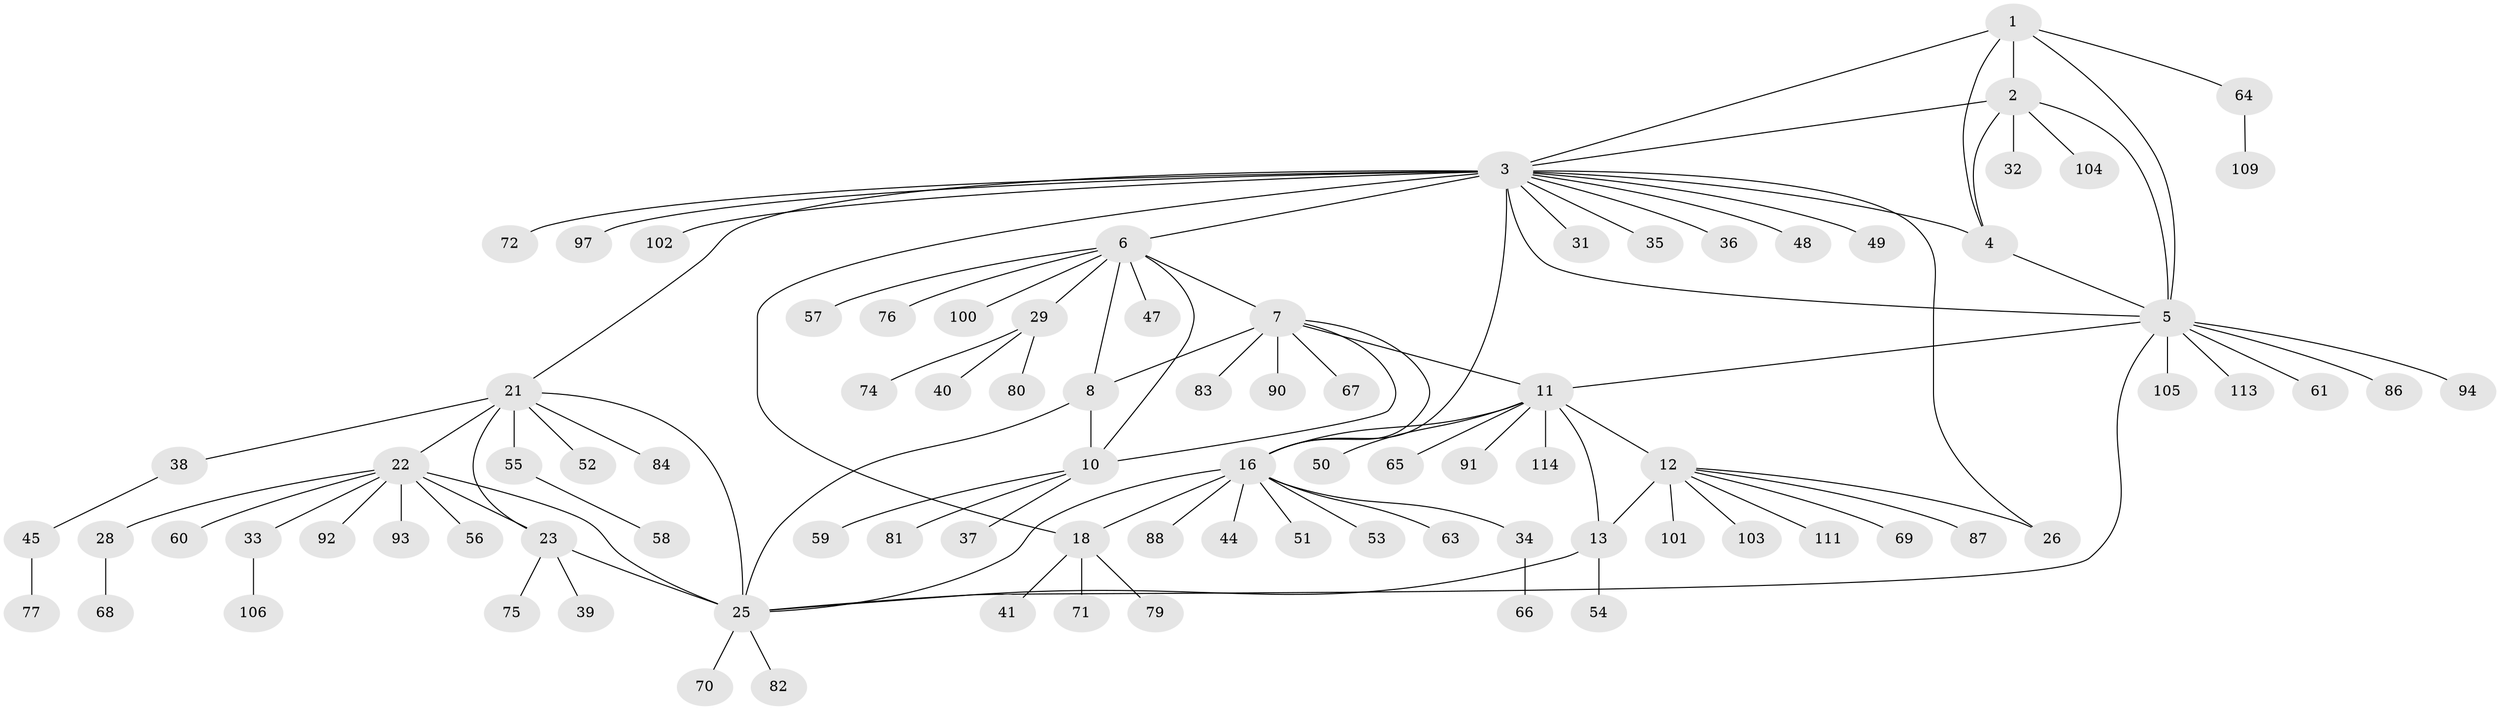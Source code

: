 // Generated by graph-tools (version 1.1) at 2025/24/03/03/25 07:24:16]
// undirected, 89 vertices, 110 edges
graph export_dot {
graph [start="1"]
  node [color=gray90,style=filled];
  1 [super="+30"];
  2 [super="+43"];
  3 [super="+19"];
  4 [super="+62"];
  5 [super="+110"];
  6 [super="+9"];
  7 [super="+108"];
  8;
  10 [super="+27"];
  11 [super="+98"];
  12 [super="+14"];
  13 [super="+15"];
  16 [super="+17"];
  18 [super="+20"];
  21 [super="+42"];
  22 [super="+24"];
  23;
  25 [super="+46"];
  26 [super="+89"];
  28 [super="+73"];
  29 [super="+85"];
  31;
  32;
  33;
  34;
  35;
  36;
  37;
  38;
  39 [super="+95"];
  40;
  41;
  44;
  45 [super="+99"];
  47;
  48;
  49;
  50;
  51;
  52;
  53;
  54;
  55;
  56;
  57;
  58 [super="+96"];
  59;
  60;
  61;
  63;
  64 [super="+78"];
  65;
  66;
  67;
  68;
  69;
  70;
  71;
  72;
  74;
  75 [super="+112"];
  76;
  77;
  79;
  80;
  81;
  82;
  83;
  84;
  86;
  87;
  88;
  90;
  91;
  92;
  93;
  94;
  97;
  100;
  101;
  102;
  103 [super="+107"];
  104;
  105;
  106;
  109;
  111;
  113;
  114;
  1 -- 2;
  1 -- 3;
  1 -- 4;
  1 -- 5;
  1 -- 64;
  2 -- 3;
  2 -- 4;
  2 -- 5;
  2 -- 32;
  2 -- 104;
  3 -- 4;
  3 -- 5;
  3 -- 6;
  3 -- 21;
  3 -- 35;
  3 -- 49;
  3 -- 102 [weight=2];
  3 -- 97;
  3 -- 36;
  3 -- 72;
  3 -- 16 [weight=2];
  3 -- 48;
  3 -- 18 [weight=2];
  3 -- 31;
  3 -- 26;
  4 -- 5;
  5 -- 11;
  5 -- 61;
  5 -- 86;
  5 -- 94;
  5 -- 105;
  5 -- 113;
  5 -- 25;
  6 -- 7 [weight=2];
  6 -- 8 [weight=2];
  6 -- 10 [weight=2];
  6 -- 29;
  6 -- 47;
  6 -- 100;
  6 -- 57;
  6 -- 76;
  7 -- 8;
  7 -- 10;
  7 -- 11;
  7 -- 16;
  7 -- 67;
  7 -- 83;
  7 -- 90;
  8 -- 10;
  8 -- 25;
  10 -- 37;
  10 -- 59;
  10 -- 81;
  11 -- 12 [weight=2];
  11 -- 13 [weight=2];
  11 -- 16;
  11 -- 50;
  11 -- 65;
  11 -- 91;
  11 -- 114;
  12 -- 13 [weight=4];
  12 -- 69;
  12 -- 87;
  12 -- 101;
  12 -- 103;
  12 -- 26;
  12 -- 111;
  13 -- 25;
  13 -- 54;
  16 -- 18 [weight=4];
  16 -- 34;
  16 -- 44;
  16 -- 51;
  16 -- 53;
  16 -- 88;
  16 -- 25;
  16 -- 63;
  18 -- 71;
  18 -- 41;
  18 -- 79;
  21 -- 22 [weight=2];
  21 -- 23;
  21 -- 25;
  21 -- 38;
  21 -- 52;
  21 -- 55;
  21 -- 84;
  22 -- 23 [weight=2];
  22 -- 25 [weight=2];
  22 -- 28;
  22 -- 33;
  22 -- 93;
  22 -- 56;
  22 -- 60;
  22 -- 92;
  23 -- 25;
  23 -- 39;
  23 -- 75;
  25 -- 82;
  25 -- 70;
  28 -- 68;
  29 -- 40;
  29 -- 74;
  29 -- 80;
  33 -- 106;
  34 -- 66;
  38 -- 45;
  45 -- 77;
  55 -- 58;
  64 -- 109;
}
